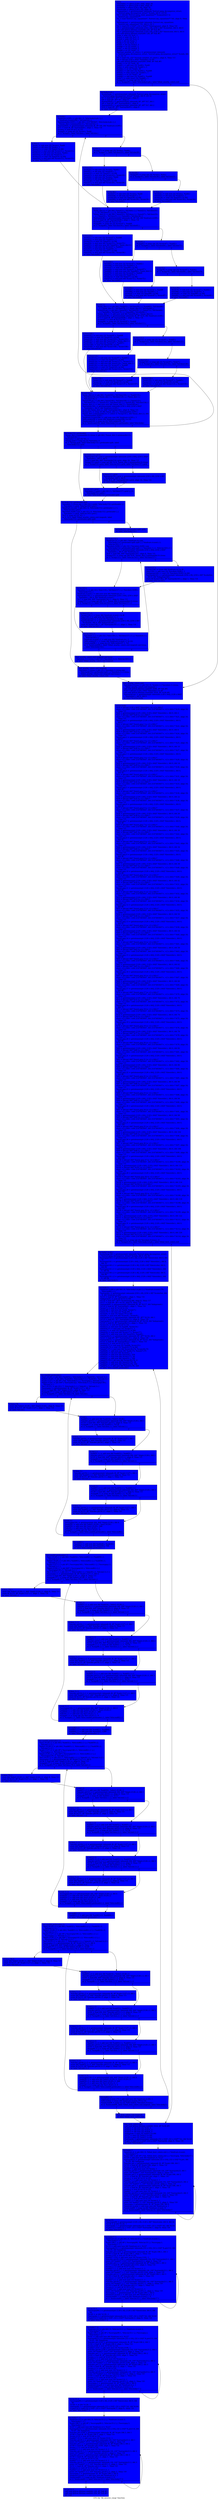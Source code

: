 digraph "CFG for 'fill_inverse_cmap' function" {
	label="CFG for 'fill_inverse_cmap' function";

	Node0x62b81c0 [shape=record, style = filled, fillcolor = blue, label="{entry:\l  %bestdist.i = alloca [128 x i64], align 16\l  %mindist.i = alloca [256 x i64], align 16\l  %colorlist = alloca [256 x i8], align 16\l  %bestcolor = alloca [128 x i8], align 16\l  %cquantize1 = getelementptr inbounds %struct.jpeg_decompress_struct,\l... %struct.jpeg_decompress_struct* %cinfo, i64 0, i32 83\l  %0 = bitcast %struct.jpeg_color_quantizer** %cquantize1 to\l... %struct.my_cquantizer**\l  %1 = load %struct.my_cquantizer*, %struct.my_cquantizer** %0, align 8, !tbaa\l... !2\l  %histogram2 = getelementptr inbounds %struct.my_cquantizer,\l... %struct.my_cquantizer* %1, i64 0, i32 3\l  %2 = load [32 x i16]**, [32 x i16]*** %histogram2, align 8, !tbaa !10\l  %3 = getelementptr inbounds [256 x i8], [256 x i8]* %colorlist, i64 0, i64 0\l  call void @llvm.lifetime.start(i64 256, i8* %3) #5\l  %4 = getelementptr inbounds [128 x i8], [128 x i8]* %bestcolor, i64 0, i64 0\l  call void @llvm.lifetime.start(i64 128, i8* %4) #5\l  %shr = ashr i32 %c0, 2\l  %shr3 = ashr i32 %c1, 3\l  %shr4 = ashr i32 %c2, 2\l  %shl = shl i32 %shr, 5\l  %add = or i32 %shl, 4\l  %shl5 = shl i32 %shr3, 5\l  %add6 = or i32 %shl5, 2\l  %shl7 = shl i32 %shr4, 5\l  %add8 = or i32 %shl7, 4\l  %actual_number_of_colors.i = getelementptr inbounds\l... %struct.jpeg_decompress_struct, %struct.jpeg_decompress_struct* %cinfo, i64\l... 0, i32 31\l  %5 = load i32, i32* %actual_number_of_colors.i, align 4, !tbaa !13\l  %6 = bitcast [256 x i64]* %mindist.i to i8*\l  call void @llvm.lifetime.start(i64 2048, i8* %6) #5\l  %add.i = or i32 %shl, 28\l  %add1.i = add nsw i32 %add.i, %add\l  %shr.i = ashr exact i32 %add1.i, 1\l  %add2.i = or i32 %shl5, 30\l  %add3.i = add nsw i32 %add2.i, %add6\l  %shr4.i = ashr exact i32 %add3.i, 1\l  %add5.i = or i32 %shl7, 28\l  %add6.i = add nsw i32 %add5.i, %add8\l  %shr7.i = ashr exact i32 %add6.i, 1\l  %cmp291.i = icmp sgt i32 %5, 0\l  br i1 %cmp291.i, label %for.body.lr.ph.i, label %find_nearby_colors.exit\l|{<s0>T|<s1>F}}"];
	Node0x62b81c0:s0 -> Node0x62c8150;
	Node0x62b81c0:s1 -> Node0x62c8250;
	Node0x62c8150 [shape=record, style = filled, fillcolor = blue, label="{for.body.lr.ph.i:                                 \l  %colormap.i = getelementptr inbounds %struct.jpeg_decompress_struct,\l... %struct.jpeg_decompress_struct* %cinfo, i64 0, i32 32\l  %7 = load i8**, i8*** %colormap.i, align 8\l  %8 = load i8*, i8** %7, align 8\l  %arrayidx45.i = getelementptr inbounds i8*, i8** %7, i64 1\l  %9 = load i8*, i8** %arrayidx45.i, align 8\l  %arrayidx95.i = getelementptr inbounds i8*, i8** %7, i64 2\l  %10 = load i8*, i8** %arrayidx95.i, align 8\l  br label %for.body.i\l}"];
	Node0x62c8150 -> Node0x62c6ef0;
	Node0x62c6ef0 [shape=record, style = filled, fillcolor = blue, label="{for.body.i:                                       \l  %indvars.iv295.i = phi i64 [ 0, %for.body.lr.ph.i ], [\l... %indvars.iv.next296.i, %if.end142.i ]\l  %minmaxdist.0293.i = phi i64 [ 2147483647, %for.body.lr.ph.i ], [\l... %max_dist.2.minmaxdist.0.i, %if.end142.i ]\l  %arrayidx8.i = getelementptr inbounds i8, i8* %8, i64 %indvars.iv295.i\l  %11 = load i8, i8* %arrayidx8.i, align 1, !tbaa !14\l  %conv.i = zext i8 %11 to i32\l  %cmp9.i = icmp slt i32 %conv.i, %add\l  br i1 %cmp9.i, label %if.then.i, label %if.else.i\l|{<s0>T|<s1>F}}"];
	Node0x62c6ef0:s0 -> Node0x62c8f40;
	Node0x62c6ef0:s1 -> Node0x62c9020;
	Node0x62c8f40 [shape=record, style = filled, fillcolor = blue, label="{if.then.i:                                        \l  %sub.i = sub nsw i32 %conv.i, %add\l  %mul.i = shl nsw i32 %sub.i, 1\l  %conv11.i = sext i32 %mul.i to i64\l  %mul12.i = mul nsw i64 %conv11.i, %conv11.i\l  %sub13.i = sub nsw i32 %conv.i, %add.i\l  %mul14.i = shl nsw i32 %sub13.i, 1\l  %conv15.i = sext i32 %mul14.i to i64\l  %mul16.i = mul nsw i64 %conv15.i, %conv15.i\l  br label %if.end42.i\l}"];
	Node0x62c8f40 -> Node0x62c7e70;
	Node0x62c9020 [shape=record, style = filled, fillcolor = blue, label="{if.else.i:                                        \l  %cmp17.i = icmp sgt i32 %conv.i, %add.i\l  br i1 %cmp17.i, label %if.then19.i, label %if.else28.i\l|{<s0>T|<s1>F}}"];
	Node0x62c9020:s0 -> Node0x62c9ad0;
	Node0x62c9020:s1 -> Node0x62c9b50;
	Node0x62c9ad0 [shape=record, style = filled, fillcolor = blue, label="{if.then19.i:                                      \l  %sub20.i = sub nsw i32 %conv.i, %add.i\l  %mul21.i = shl nsw i32 %sub20.i, 1\l  %conv22.i = sext i32 %mul21.i to i64\l  %mul23.i = mul nsw i64 %conv22.i, %conv22.i\l  %sub24.i = sub nsw i32 %conv.i, %add\l  %mul25.i = shl nsw i32 %sub24.i, 1\l  %conv26.i = sext i32 %mul25.i to i64\l  %mul27.i = mul nsw i64 %conv26.i, %conv26.i\l  br label %if.end42.i\l}"];
	Node0x62c9ad0 -> Node0x62c7e70;
	Node0x62c9b50 [shape=record, style = filled, fillcolor = blue, label="{if.else28.i:                                      \l  %cmp29.i = icmp sgt i32 %conv.i, %shr.i\l  br i1 %cmp29.i, label %if.else36.i, label %if.then31.i\l|{<s0>T|<s1>F}}"];
	Node0x62c9b50:s0 -> Node0x62ca240;
	Node0x62c9b50:s1 -> Node0x62ca2c0;
	Node0x62ca2c0 [shape=record, style = filled, fillcolor = blue,  style = filled, fillcolor = blue, label="{if.then.1.i:                                      \l  %sub32.i = sub nsw i32 %conv.i, %add.i\l  %mul33.i = shl nsw i32 %sub32.i, 1\l  %conv34.i = sext i32 %mul33.i to i64\l  %mul35.i = mul nsw i64 %conv34.i, %conv34.i\l  br label %if.end42.i\l}"];
	Node0x62ca2c0 -> Node0x62c7e70;
	Node0x62ca240 [shape=record, style = filled, fillcolor = blue, label="{if.else36.i:                                      \l  %sub37.i = sub nsw i32 %conv.i, %add\l  %mul38.i = shl nsw i32 %sub37.i, 1\l  %conv39.i = sext i32 %mul38.i to i64\l  %mul40.i = mul nsw i64 %conv39.i, %conv39.i\l  br label %if.end42.i\l}"];
	Node0x62ca240 -> Node0x62c7e70;
	Node0x62c7e70 [shape=record, style = filled, fillcolor = blue,  style = filled, fillcolor = blue, label="{if.end.2.i:                                       \l  %min_dist.0.i = phi i64 [ %mul12.i, %if.then.i ], [ %mul23.i, %if.then19.i\l... ], [ 0, %if.then31.i ], [ 0, %if.else36.i ]\l  %max_dist.0.i = phi i64 [ %mul16.i, %if.then.i ], [ %mul27.i, %if.then19.i\l... ], [ %mul35.i, %if.then31.i ], [ %mul40.i, %if.else36.i ]\l  %arrayidx46.i = getelementptr inbounds i8, i8* %9, i64 %indvars.iv295.i\l  %12 = load i8, i8* %arrayidx46.i, align 1, !tbaa !14\l  %conv47.i = zext i8 %12 to i32\l  %cmp48.i = icmp slt i32 %conv47.i, %add6\l  br i1 %cmp48.i, label %if.then50.i, label %if.else61.i\l|{<s0>T|<s1>F}}"];
	Node0x62c7e70:s0 -> Node0x62cad40;
	Node0x62c7e70:s1 -> Node0x62cae20;
	Node0x62cad40 [shape=record, style = filled, fillcolor = blue, label="{if.then50.i:                                      \l  %sub51.i = sub nsw i32 %conv47.i, %add6\l  %mul52.i = mul nsw i32 %sub51.i, 3\l  %conv53.i = sext i32 %mul52.i to i64\l  %mul54.i = mul nsw i64 %conv53.i, %conv53.i\l  %add55.i = add nuw nsw i64 %mul54.i, %min_dist.0.i\l  %sub56.i = sub nsw i32 %conv47.i, %add2.i\l  %mul57.i = mul nsw i32 %sub56.i, 3\l  %conv58.i = sext i32 %mul57.i to i64\l  %mul59.i = mul nsw i64 %conv58.i, %conv58.i\l  br label %if.end92.i\l}"];
	Node0x62cad40 -> Node0x62cb4b0;
	Node0x62cae20 [shape=record, style = filled, fillcolor = blue, label="{if.else61.i:                                      \l  %cmp62.i = icmp sgt i32 %conv47.i, %add2.i\l  br i1 %cmp62.i, label %if.then64.i, label %if.else75.i\l|{<s0>T|<s1>F}}"];
	Node0x62cae20:s0 -> Node0x62cb690;
	Node0x62cae20:s1 -> Node0x62cb710;
	Node0x62cb690 [shape=record, style = filled, fillcolor = blue, label="{if.then64.i:                                      \l  %sub65.i = sub nsw i32 %conv47.i, %add2.i\l  %mul66.i = mul nsw i32 %sub65.i, 3\l  %conv67.i = sext i32 %mul66.i to i64\l  %mul68.i = mul nsw i64 %conv67.i, %conv67.i\l  %add69.i = add nuw nsw i64 %mul68.i, %min_dist.0.i\l  %sub70.i = sub nsw i32 %conv47.i, %add6\l  %mul71.i = mul nsw i32 %sub70.i, 3\l  %conv72.i = sext i32 %mul71.i to i64\l  %mul73.i = mul nsw i64 %conv72.i, %conv72.i\l  br label %if.end92.i\l}"];
	Node0x62cb690 -> Node0x62cb4b0;
	Node0x62cb710 [shape=record, style = filled, fillcolor = blue, label="{if.else75.i:                                      \l  %cmp76.i = icmp sgt i32 %conv47.i, %shr4.i\l  br i1 %cmp76.i, label %if.else84.i, label %if.then78.i\l|{<s0>T|<s1>F}}"];
	Node0x62cb710:s0 -> Node0x62c98f0;
	Node0x62cb710:s1 -> Node0x62cc540;
	Node0x62cc540 [shape=record, style = filled, fillcolor = blue, label="{if.then78.i:                                      \l  %sub79.i = sub nsw i32 %conv47.i, %add2.i\l  %mul80.i = mul nsw i32 %sub79.i, 3\l  %conv81.i = sext i32 %mul80.i to i64\l  %mul82.i = mul nsw i64 %conv81.i, %conv81.i\l  br label %if.end92.i\l}"];
	Node0x62cc540 -> Node0x62cb4b0;
	Node0x62c98f0 [shape=record, style = filled, fillcolor = blue, label="{if.else84.i:                                      \l  %sub85.i = sub nsw i32 %conv47.i, %add6\l  %mul86.i = mul nsw i32 %sub85.i, 3\l  %conv87.i = sext i32 %mul86.i to i64\l  %mul88.i = mul nsw i64 %conv87.i, %conv87.i\l  br label %if.end92.i\l}"];
	Node0x62c98f0 -> Node0x62cb4b0;
	Node0x62cb4b0 [shape=record, style = filled, fillcolor = blue,  style = filled, fillcolor = blue, label="{if.end.2.i:                                       \l  %min_dist.1.i = phi i64 [ %add55.i, %if.then50.i ], [ %add69.i, %if.then64.i\l... ], [ %min_dist.0.i, %if.then78.i ], [ %min_dist.0.i, %if.else84.i ]\l  %mul59.pn.i = phi i64 [ %mul59.i, %if.then50.i ], [ %mul73.i, %if.then64.i\l... ], [ %mul82.i, %if.then78.i ], [ %mul88.i, %if.else84.i ]\l  %max_dist.1.i = add nuw nsw i64 %mul59.pn.i, %max_dist.0.i\l  %arrayidx96.i = getelementptr inbounds i8, i8* %10, i64 %indvars.iv295.i\l  %13 = load i8, i8* %arrayidx96.i, align 1, !tbaa !14\l  %conv97.i = zext i8 %13 to i32\l  %cmp98.i = icmp slt i32 %conv97.i, %add8\l  br i1 %cmp98.i, label %if.then100.i, label %if.else111.i\l|{<s0>T|<s1>F}}"];
	Node0x62cb4b0:s0 -> Node0x62cd050;
	Node0x62cb4b0:s1 -> Node0x62cd130;
	Node0x62cd050 [shape=record, style = filled, fillcolor = blue, label="{if.then100.i:                                     \l  %sub101.i = sub nsw i32 %conv97.i, %add8\l  %conv103.i = sext i32 %sub101.i to i64\l  %mul104.i = mul nsw i64 %conv103.i, %conv103.i\l  %add105.i = add nsw i64 %mul104.i, %min_dist.1.i\l  %sub106.i = sub nsw i32 %conv97.i, %add5.i\l  %conv108.i = sext i32 %sub106.i to i64\l  %mul109.i = mul nsw i64 %conv108.i, %conv108.i\l  br label %if.end142.i\l}"];
	Node0x62cd050 -> Node0x62c8910;
	Node0x62cd130 [shape=record, style = filled, fillcolor = blue, label="{if.else111.i:                                     \l  %cmp112.i = icmp sgt i32 %conv97.i, %add5.i\l  br i1 %cmp112.i, label %if.then114.i, label %if.else125.i\l|{<s0>T|<s1>F}}"];
	Node0x62cd130:s0 -> Node0x62cd7e0;
	Node0x62cd130:s1 -> Node0x62cd860;
	Node0x62cd7e0 [shape=record, style = filled, fillcolor = blue, label="{if.then114.i:                                     \l  %sub115.i = sub nsw i32 %conv97.i, %add5.i\l  %conv117.i = sext i32 %sub115.i to i64\l  %mul118.i = mul nsw i64 %conv117.i, %conv117.i\l  %add119.i = add nsw i64 %mul118.i, %min_dist.1.i\l  %sub120.i = sub nsw i32 %conv97.i, %add8\l  %conv122.i = sext i32 %sub120.i to i64\l  %mul123.i = mul nsw i64 %conv122.i, %conv122.i\l  br label %if.end142.i\l}"];
	Node0x62cd7e0 -> Node0x62c8910;
	Node0x62cd860 [shape=record, style = filled, fillcolor = blue, label="{if.else125.i:                                     \l  %cmp126.i = icmp sgt i32 %conv97.i, %shr7.i\l  br i1 %cmp126.i, label %if.else134.i, label %if.then128.i\l|{<s0>T|<s1>F}}"];
	Node0x62cd860:s0 -> Node0x62cdf10;
	Node0x62cd860:s1 -> Node0x62cdf90;
	Node0x62cdf90 [shape=record, style = filled, fillcolor = blue, label="{if.then128.i:                                     \l  %sub129.i = sub nsw i32 %conv97.i, %add5.i\l  %conv131.i = sext i32 %sub129.i to i64\l  %mul132.i = mul nsw i64 %conv131.i, %conv131.i\l  br label %if.end142.i\l}"];
	Node0x62cdf90 -> Node0x62c8910;
	Node0x62cdf10 [shape=record, style = filled, fillcolor = blue, label="{if.else134.i:                                     \l  %sub135.i = sub nsw i32 %conv97.i, %add8\l  %conv137.i = sext i32 %sub135.i to i64\l  %mul138.i = mul nsw i64 %conv137.i, %conv137.i\l  br label %if.end142.i\l}"];
	Node0x62cdf10 -> Node0x62c8910;
	Node0x62c8910 [shape=record, style = filled, fillcolor = blue, label="{if.end142.i:                                      \l  %min_dist.2.i = phi i64 [ %add105.i, %if.then100.i ], [ %add119.i,\l... %if.then114.i ], [ %min_dist.1.i, %if.then128.i ], [ %min_dist.1.i,\l... %if.else134.i ]\l  %mul109.pn.i = phi i64 [ %mul109.i, %if.then100.i ], [ %mul123.i,\l... %if.then114.i ], [ %mul132.i, %if.then128.i ], [ %mul138.i, %if.else134.i ]\l  %max_dist.2.i = add nuw nsw i64 %max_dist.1.i, %mul109.pn.i\l  %arrayidx144.i = getelementptr inbounds [256 x i64], [256 x i64]*\l... %mindist.i, i64 0, i64 %indvars.iv295.i\l  store i64 %min_dist.2.i, i64* %arrayidx144.i, align 8, !tbaa !15\l  %cmp145.i = icmp slt i64 %max_dist.2.i, %minmaxdist.0293.i\l  %max_dist.2.minmaxdist.0.i = select i1 %cmp145.i, i64 %max_dist.2.i, i64\l... %minmaxdist.0293.i\l  %indvars.iv.next296.i = add nuw nsw i64 %indvars.iv295.i, 1\l  %lftr.wideiv99 = trunc i64 %indvars.iv.next296.i to i32\l  %exitcond100 = icmp eq i32 %lftr.wideiv99, %5\l  br i1 %exitcond100, label %for.body152.i.preheader, label %for.body.i\l|{<s0>T|<s1>F}}"];
	Node0x62c8910:s0 -> Node0x62cecc0;
	Node0x62c8910:s1 -> Node0x62c6ef0;
	Node0x62cecc0 [shape=record, style = filled, fillcolor = blue, label="{for.body152.i.preheader:                          \l  %max_dist.2.minmaxdist.0.i.lcssa = phi i64 [ %max_dist.2.minmaxdist.0.i,\l... %if.end142.i ]\l  %xtraiter = and i32 %5, 1\l  %lcmp.mod = icmp eq i32 %xtraiter, 0\l  br i1 %lcmp.mod, label %for.body152.i.preheader.split, label\l... %for.body152.i.prol\l|{<s0>T|<s1>F}}"];
	Node0x62cecc0:s0 -> Node0x62cef90;
	Node0x62cecc0:s1 -> Node0x62cf070;
	Node0x62cf070 [shape=record, style = filled, fillcolor = blue, label="{for.body152.i.prol:                               \l  %arrayidx154.i.prol = getelementptr inbounds [256 x i64], [256 x i64]*\l... %mindist.i, i64 0, i64 0\l  %14 = load i64, i64* %arrayidx154.i.prol, align 16, !tbaa !15\l  %cmp155.i.prol = icmp sgt i64 %14, %max_dist.2.minmaxdist.0.i.lcssa\l  br i1 %cmp155.i.prol, label %for.inc163.i.prol, label %if.then157.i.prol\l|{<s0>T|<s1>F}}"];
	Node0x62cf070:s0 -> Node0x62cf970;
	Node0x62cf070:s1 -> Node0x62cfa50;
	Node0x62cfa50 [shape=record, style = filled, fillcolor = blue, label="{if.then157.i.prol:                                \l  %arrayidx161.i.prol = getelementptr inbounds [256 x i8], [256 x i8]*\l... %colorlist, i64 0, i64 0\l  store i8 0, i8* %arrayidx161.i.prol, align 16, !tbaa !14\l  br label %for.inc163.i.prol\l}"];
	Node0x62cfa50 -> Node0x62cf970;
	Node0x62cf970 [shape=record, style = filled, fillcolor = blue, label="{for.inc163.i.prol:                                \l  %ncolors.1.i.prol = phi i32 [ 1, %if.then157.i.prol ], [ 0,\l... %for.body152.i.prol ]\l  br label %for.body152.i.preheader.split\l}"];
	Node0x62cf970 -> Node0x62cef90;
	Node0x62cef90 [shape=record, style = filled, fillcolor = blue, label="{for.body152.i.preheader.split:                    \l  %ncolors.1.i.lcssa.unr = phi i32 [ undef, %for.body152.i.preheader ], [\l... %ncolors.1.i.prol, %for.inc163.i.prol ]\l  %indvars.iv.i.unr = phi i64 [ 0, %for.body152.i.preheader ], [ 1,\l... %for.inc163.i.prol ]\l  %ncolors.0290.i.unr = phi i32 [ 0, %for.body152.i.preheader ], [\l... %ncolors.1.i.prol, %for.inc163.i.prol ]\l  %15 = icmp eq i32 %5, 1\l  br i1 %15, label %find_nearby_colors.exit.loopexit, label\l... %for.body152.i.preheader.split.split\l|{<s0>T|<s1>F}}"];
	Node0x62cef90:s0 -> Node0x62d00e0;
	Node0x62cef90:s1 -> Node0x62d0200;
	Node0x62d0200 [shape=record, style = filled, fillcolor = blue, label="{for.body152.i.preheader.split.split:              \l  br label %for.body152.i\l}"];
	Node0x62d0200 -> Node0x62d03b0;
	Node0x62d03b0 [shape=record, style = filled, fillcolor = blue, label="{for.body152.i:                                    \l  %indvars.iv.i = phi i64 [ %indvars.iv.i.unr,\l... %for.body152.i.preheader.split.split ], [ %indvars.iv.next.i.1,\l... %for.inc163.i.1 ]\l  %ncolors.0290.i = phi i32 [ %ncolors.0290.i.unr,\l... %for.body152.i.preheader.split.split ], [ %ncolors.1.i.1, %for.inc163.i.1 ]\l  %arrayidx154.i = getelementptr inbounds [256 x i64], [256 x i64]*\l... %mindist.i, i64 0, i64 %indvars.iv.i\l  %16 = load i64, i64* %arrayidx154.i, align 8, !tbaa !15\l  %cmp155.i = icmp sgt i64 %16, %max_dist.2.minmaxdist.0.i.lcssa\l  br i1 %cmp155.i, label %for.inc163.i, label %if.then157.i\l|{<s0>T|<s1>F}}"];
	Node0x62d03b0:s0 -> Node0x62c8510;
	Node0x62d03b0:s1 -> Node0x62d0b00;
	Node0x62d0b00 [shape=record, style = filled, fillcolor = blue, label="{if.then157.i:                                     \l  %conv158.i = trunc i64 %indvars.iv.i to i8\l  %inc159.i = add nsw i32 %ncolors.0290.i, 1\l  %idxprom160.i = sext i32 %ncolors.0290.i to i64\l  %arrayidx161.i = getelementptr inbounds [256 x i8], [256 x i8]* %colorlist,\l... i64 0, i64 %idxprom160.i\l  store i8 %conv158.i, i8* %arrayidx161.i, align 1, !tbaa !14\l  br label %for.inc163.i\l}"];
	Node0x62d0b00 -> Node0x62c8510;
	Node0x62c8510 [shape=record, style = filled, fillcolor = blue, label="{for.inc163.i:                                     \l  %ncolors.1.i = phi i32 [ %inc159.i, %if.then157.i ], [ %ncolors.0290.i,\l... %for.body152.i ]\l  %indvars.iv.next.i = add nuw nsw i64 %indvars.iv.i, 1\l  %arrayidx154.i.1 = getelementptr inbounds [256 x i64], [256 x i64]*\l... %mindist.i, i64 0, i64 %indvars.iv.next.i\l  %17 = load i64, i64* %arrayidx154.i.1, align 8, !tbaa !15\l  %cmp155.i.1 = icmp sgt i64 %17, %max_dist.2.minmaxdist.0.i.lcssa\l  br i1 %cmp155.i.1, label %for.inc163.i.1, label %if.then157.i.1\l|{<s0>T|<s1>F}}"];
	Node0x62c8510:s0 -> Node0x62d04a0;
	Node0x62c8510:s1 -> Node0x62d12d0;
	Node0x62cba50 [shape=record, style = filled, fillcolor = blue, label="{find_nearby_colors.exit.loopexit.unr-lcssa:       \l  %ncolors.1.i.1.lcssa = phi i32 [ %ncolors.1.i.1, %for.inc163.i.1 ]\l  br label %find_nearby_colors.exit.loopexit\l}"];
	Node0x62cba50 -> Node0x62d00e0;
	Node0x62d00e0 [shape=record, style = filled, fillcolor = blue, label="{find_nearby_colors.exit.loopexit:                 \l  %ncolors.1.i.lcssa = phi i32 [ %ncolors.1.i.lcssa.unr,\l... %for.body152.i.preheader.split ], [ %ncolors.1.i.1.lcssa,\l... %find_nearby_colors.exit.loopexit.unr-lcssa ]\l  br label %find_nearby_colors.exit\l}"];
	Node0x62d00e0 -> Node0x62c8250;
	Node0x62c8250 [shape=record, style = filled, fillcolor = blue, label="{find_nearby_colors.exit:                          \l  %ncolors.0.lcssa.i = phi i32 [ 0, %entry ], [ %ncolors.1.i.lcssa,\l... %find_nearby_colors.exit.loopexit ]\l  call void @llvm.lifetime.end(i64 2048, i8* %6) #5\l  %18 = bitcast [128 x i64]* %bestdist.i to i8*\l  call void @llvm.lifetime.start(i64 1024, i8* %18) #5\l  %arraydecay.i = getelementptr inbounds [128 x i64], [128 x i64]*\l... %bestdist.i, i64 0, i64 0\l  br label %vector.body\l}"];
	Node0x62c8250 -> Node0x62cc100;
	Node0x62cc100 [shape=record, style = filled, fillcolor = blue, label="{vector.body:                                      \l  %19 = bitcast [128 x i64]* %bestdist.i to \<2 x i64\>*\l  store \<2 x i64\> \<i64 2147483647, i64 2147483647\>, \<2 x i64\>* %19, align 16,\l... !tbaa !15\l  %20 = getelementptr [128 x i64], [128 x i64]* %bestdist.i, i64 0, i64 2\l  %21 = bitcast i64* %20 to \<2 x i64\>*\l  store \<2 x i64\> \<i64 2147483647, i64 2147483647\>, \<2 x i64\>* %21, align 16,\l... !tbaa !15\l  %next.gep.1 = getelementptr [128 x i64], [128 x i64]* %bestdist.i, i64 0,\l... i64 4\l  %22 = bitcast i64* %next.gep.1 to \<2 x i64\>*\l  store \<2 x i64\> \<i64 2147483647, i64 2147483647\>, \<2 x i64\>* %22, align 16,\l... !tbaa !15\l  %23 = getelementptr [128 x i64], [128 x i64]* %bestdist.i, i64 0, i64 6\l  %24 = bitcast i64* %23 to \<2 x i64\>*\l  store \<2 x i64\> \<i64 2147483647, i64 2147483647\>, \<2 x i64\>* %24, align 16,\l... !tbaa !15\l  %next.gep.2 = getelementptr [128 x i64], [128 x i64]* %bestdist.i, i64 0,\l... i64 8\l  %25 = bitcast i64* %next.gep.2 to \<2 x i64\>*\l  store \<2 x i64\> \<i64 2147483647, i64 2147483647\>, \<2 x i64\>* %25, align 16,\l... !tbaa !15\l  %26 = getelementptr [128 x i64], [128 x i64]* %bestdist.i, i64 0, i64 10\l  %27 = bitcast i64* %26 to \<2 x i64\>*\l  store \<2 x i64\> \<i64 2147483647, i64 2147483647\>, \<2 x i64\>* %27, align 16,\l... !tbaa !15\l  %next.gep.3 = getelementptr [128 x i64], [128 x i64]* %bestdist.i, i64 0,\l... i64 12\l  %28 = bitcast i64* %next.gep.3 to \<2 x i64\>*\l  store \<2 x i64\> \<i64 2147483647, i64 2147483647\>, \<2 x i64\>* %28, align 16,\l... !tbaa !15\l  %29 = getelementptr [128 x i64], [128 x i64]* %bestdist.i, i64 0, i64 14\l  %30 = bitcast i64* %29 to \<2 x i64\>*\l  store \<2 x i64\> \<i64 2147483647, i64 2147483647\>, \<2 x i64\>* %30, align 16,\l... !tbaa !15\l  %next.gep.4 = getelementptr [128 x i64], [128 x i64]* %bestdist.i, i64 0,\l... i64 16\l  %31 = bitcast i64* %next.gep.4 to \<2 x i64\>*\l  store \<2 x i64\> \<i64 2147483647, i64 2147483647\>, \<2 x i64\>* %31, align 16,\l... !tbaa !15\l  %32 = getelementptr [128 x i64], [128 x i64]* %bestdist.i, i64 0, i64 18\l  %33 = bitcast i64* %32 to \<2 x i64\>*\l  store \<2 x i64\> \<i64 2147483647, i64 2147483647\>, \<2 x i64\>* %33, align 16,\l... !tbaa !15\l  %next.gep.5 = getelementptr [128 x i64], [128 x i64]* %bestdist.i, i64 0,\l... i64 20\l  %34 = bitcast i64* %next.gep.5 to \<2 x i64\>*\l  store \<2 x i64\> \<i64 2147483647, i64 2147483647\>, \<2 x i64\>* %34, align 16,\l... !tbaa !15\l  %35 = getelementptr [128 x i64], [128 x i64]* %bestdist.i, i64 0, i64 22\l  %36 = bitcast i64* %35 to \<2 x i64\>*\l  store \<2 x i64\> \<i64 2147483647, i64 2147483647\>, \<2 x i64\>* %36, align 16,\l... !tbaa !15\l  %next.gep.6 = getelementptr [128 x i64], [128 x i64]* %bestdist.i, i64 0,\l... i64 24\l  %37 = bitcast i64* %next.gep.6 to \<2 x i64\>*\l  store \<2 x i64\> \<i64 2147483647, i64 2147483647\>, \<2 x i64\>* %37, align 16,\l... !tbaa !15\l  %38 = getelementptr [128 x i64], [128 x i64]* %bestdist.i, i64 0, i64 26\l  %39 = bitcast i64* %38 to \<2 x i64\>*\l  store \<2 x i64\> \<i64 2147483647, i64 2147483647\>, \<2 x i64\>* %39, align 16,\l... !tbaa !15\l  %next.gep.7 = getelementptr [128 x i64], [128 x i64]* %bestdist.i, i64 0,\l... i64 28\l  %40 = bitcast i64* %next.gep.7 to \<2 x i64\>*\l  store \<2 x i64\> \<i64 2147483647, i64 2147483647\>, \<2 x i64\>* %40, align 16,\l... !tbaa !15\l  %41 = getelementptr [128 x i64], [128 x i64]* %bestdist.i, i64 0, i64 30\l  %42 = bitcast i64* %41 to \<2 x i64\>*\l  store \<2 x i64\> \<i64 2147483647, i64 2147483647\>, \<2 x i64\>* %42, align 16,\l... !tbaa !15\l  %next.gep.8 = getelementptr [128 x i64], [128 x i64]* %bestdist.i, i64 0,\l... i64 32\l  %43 = bitcast i64* %next.gep.8 to \<2 x i64\>*\l  store \<2 x i64\> \<i64 2147483647, i64 2147483647\>, \<2 x i64\>* %43, align 16,\l... !tbaa !15\l  %44 = getelementptr [128 x i64], [128 x i64]* %bestdist.i, i64 0, i64 34\l  %45 = bitcast i64* %44 to \<2 x i64\>*\l  store \<2 x i64\> \<i64 2147483647, i64 2147483647\>, \<2 x i64\>* %45, align 16,\l... !tbaa !15\l  %next.gep.9 = getelementptr [128 x i64], [128 x i64]* %bestdist.i, i64 0,\l... i64 36\l  %46 = bitcast i64* %next.gep.9 to \<2 x i64\>*\l  store \<2 x i64\> \<i64 2147483647, i64 2147483647\>, \<2 x i64\>* %46, align 16,\l... !tbaa !15\l  %47 = getelementptr [128 x i64], [128 x i64]* %bestdist.i, i64 0, i64 38\l  %48 = bitcast i64* %47 to \<2 x i64\>*\l  store \<2 x i64\> \<i64 2147483647, i64 2147483647\>, \<2 x i64\>* %48, align 16,\l... !tbaa !15\l  %next.gep.10 = getelementptr [128 x i64], [128 x i64]* %bestdist.i, i64 0,\l... i64 40\l  %49 = bitcast i64* %next.gep.10 to \<2 x i64\>*\l  store \<2 x i64\> \<i64 2147483647, i64 2147483647\>, \<2 x i64\>* %49, align 16,\l... !tbaa !15\l  %50 = getelementptr [128 x i64], [128 x i64]* %bestdist.i, i64 0, i64 42\l  %51 = bitcast i64* %50 to \<2 x i64\>*\l  store \<2 x i64\> \<i64 2147483647, i64 2147483647\>, \<2 x i64\>* %51, align 16,\l... !tbaa !15\l  %next.gep.11 = getelementptr [128 x i64], [128 x i64]* %bestdist.i, i64 0,\l... i64 44\l  %52 = bitcast i64* %next.gep.11 to \<2 x i64\>*\l  store \<2 x i64\> \<i64 2147483647, i64 2147483647\>, \<2 x i64\>* %52, align 16,\l... !tbaa !15\l  %53 = getelementptr [128 x i64], [128 x i64]* %bestdist.i, i64 0, i64 46\l  %54 = bitcast i64* %53 to \<2 x i64\>*\l  store \<2 x i64\> \<i64 2147483647, i64 2147483647\>, \<2 x i64\>* %54, align 16,\l... !tbaa !15\l  %next.gep.12 = getelementptr [128 x i64], [128 x i64]* %bestdist.i, i64 0,\l... i64 48\l  %55 = bitcast i64* %next.gep.12 to \<2 x i64\>*\l  store \<2 x i64\> \<i64 2147483647, i64 2147483647\>, \<2 x i64\>* %55, align 16,\l... !tbaa !15\l  %56 = getelementptr [128 x i64], [128 x i64]* %bestdist.i, i64 0, i64 50\l  %57 = bitcast i64* %56 to \<2 x i64\>*\l  store \<2 x i64\> \<i64 2147483647, i64 2147483647\>, \<2 x i64\>* %57, align 16,\l... !tbaa !15\l  %next.gep.13 = getelementptr [128 x i64], [128 x i64]* %bestdist.i, i64 0,\l... i64 52\l  %58 = bitcast i64* %next.gep.13 to \<2 x i64\>*\l  store \<2 x i64\> \<i64 2147483647, i64 2147483647\>, \<2 x i64\>* %58, align 16,\l... !tbaa !15\l  %59 = getelementptr [128 x i64], [128 x i64]* %bestdist.i, i64 0, i64 54\l  %60 = bitcast i64* %59 to \<2 x i64\>*\l  store \<2 x i64\> \<i64 2147483647, i64 2147483647\>, \<2 x i64\>* %60, align 16,\l... !tbaa !15\l  %next.gep.14 = getelementptr [128 x i64], [128 x i64]* %bestdist.i, i64 0,\l... i64 56\l  %61 = bitcast i64* %next.gep.14 to \<2 x i64\>*\l  store \<2 x i64\> \<i64 2147483647, i64 2147483647\>, \<2 x i64\>* %61, align 16,\l... !tbaa !15\l  %62 = getelementptr [128 x i64], [128 x i64]* %bestdist.i, i64 0, i64 58\l  %63 = bitcast i64* %62 to \<2 x i64\>*\l  store \<2 x i64\> \<i64 2147483647, i64 2147483647\>, \<2 x i64\>* %63, align 16,\l... !tbaa !15\l  %next.gep.15 = getelementptr [128 x i64], [128 x i64]* %bestdist.i, i64 0,\l... i64 60\l  %64 = bitcast i64* %next.gep.15 to \<2 x i64\>*\l  store \<2 x i64\> \<i64 2147483647, i64 2147483647\>, \<2 x i64\>* %64, align 16,\l... !tbaa !15\l  %65 = getelementptr [128 x i64], [128 x i64]* %bestdist.i, i64 0, i64 62\l  %66 = bitcast i64* %65 to \<2 x i64\>*\l  store \<2 x i64\> \<i64 2147483647, i64 2147483647\>, \<2 x i64\>* %66, align 16,\l... !tbaa !15\l  %next.gep.16 = getelementptr [128 x i64], [128 x i64]* %bestdist.i, i64 0,\l... i64 64\l  %67 = bitcast i64* %next.gep.16 to \<2 x i64\>*\l  store \<2 x i64\> \<i64 2147483647, i64 2147483647\>, \<2 x i64\>* %67, align 16,\l... !tbaa !15\l  %68 = getelementptr [128 x i64], [128 x i64]* %bestdist.i, i64 0, i64 66\l  %69 = bitcast i64* %68 to \<2 x i64\>*\l  store \<2 x i64\> \<i64 2147483647, i64 2147483647\>, \<2 x i64\>* %69, align 16,\l... !tbaa !15\l  %next.gep.17 = getelementptr [128 x i64], [128 x i64]* %bestdist.i, i64 0,\l... i64 68\l  %70 = bitcast i64* %next.gep.17 to \<2 x i64\>*\l  store \<2 x i64\> \<i64 2147483647, i64 2147483647\>, \<2 x i64\>* %70, align 16,\l... !tbaa !15\l  %71 = getelementptr [128 x i64], [128 x i64]* %bestdist.i, i64 0, i64 70\l  %72 = bitcast i64* %71 to \<2 x i64\>*\l  store \<2 x i64\> \<i64 2147483647, i64 2147483647\>, \<2 x i64\>* %72, align 16,\l... !tbaa !15\l  %next.gep.18 = getelementptr [128 x i64], [128 x i64]* %bestdist.i, i64 0,\l... i64 72\l  %73 = bitcast i64* %next.gep.18 to \<2 x i64\>*\l  store \<2 x i64\> \<i64 2147483647, i64 2147483647\>, \<2 x i64\>* %73, align 16,\l... !tbaa !15\l  %74 = getelementptr [128 x i64], [128 x i64]* %bestdist.i, i64 0, i64 74\l  %75 = bitcast i64* %74 to \<2 x i64\>*\l  store \<2 x i64\> \<i64 2147483647, i64 2147483647\>, \<2 x i64\>* %75, align 16,\l... !tbaa !15\l  %next.gep.19 = getelementptr [128 x i64], [128 x i64]* %bestdist.i, i64 0,\l... i64 76\l  %76 = bitcast i64* %next.gep.19 to \<2 x i64\>*\l  store \<2 x i64\> \<i64 2147483647, i64 2147483647\>, \<2 x i64\>* %76, align 16,\l... !tbaa !15\l  %77 = getelementptr [128 x i64], [128 x i64]* %bestdist.i, i64 0, i64 78\l  %78 = bitcast i64* %77 to \<2 x i64\>*\l  store \<2 x i64\> \<i64 2147483647, i64 2147483647\>, \<2 x i64\>* %78, align 16,\l... !tbaa !15\l  %next.gep.20 = getelementptr [128 x i64], [128 x i64]* %bestdist.i, i64 0,\l... i64 80\l  %79 = bitcast i64* %next.gep.20 to \<2 x i64\>*\l  store \<2 x i64\> \<i64 2147483647, i64 2147483647\>, \<2 x i64\>* %79, align 16,\l... !tbaa !15\l  %80 = getelementptr [128 x i64], [128 x i64]* %bestdist.i, i64 0, i64 82\l  %81 = bitcast i64* %80 to \<2 x i64\>*\l  store \<2 x i64\> \<i64 2147483647, i64 2147483647\>, \<2 x i64\>* %81, align 16,\l... !tbaa !15\l  %next.gep.21 = getelementptr [128 x i64], [128 x i64]* %bestdist.i, i64 0,\l... i64 84\l  %82 = bitcast i64* %next.gep.21 to \<2 x i64\>*\l  store \<2 x i64\> \<i64 2147483647, i64 2147483647\>, \<2 x i64\>* %82, align 16,\l... !tbaa !15\l  %83 = getelementptr [128 x i64], [128 x i64]* %bestdist.i, i64 0, i64 86\l  %84 = bitcast i64* %83 to \<2 x i64\>*\l  store \<2 x i64\> \<i64 2147483647, i64 2147483647\>, \<2 x i64\>* %84, align 16,\l... !tbaa !15\l  %next.gep.22 = getelementptr [128 x i64], [128 x i64]* %bestdist.i, i64 0,\l... i64 88\l  %85 = bitcast i64* %next.gep.22 to \<2 x i64\>*\l  store \<2 x i64\> \<i64 2147483647, i64 2147483647\>, \<2 x i64\>* %85, align 16,\l... !tbaa !15\l  %86 = getelementptr [128 x i64], [128 x i64]* %bestdist.i, i64 0, i64 90\l  %87 = bitcast i64* %86 to \<2 x i64\>*\l  store \<2 x i64\> \<i64 2147483647, i64 2147483647\>, \<2 x i64\>* %87, align 16,\l... !tbaa !15\l  %next.gep.23 = getelementptr [128 x i64], [128 x i64]* %bestdist.i, i64 0,\l... i64 92\l  %88 = bitcast i64* %next.gep.23 to \<2 x i64\>*\l  store \<2 x i64\> \<i64 2147483647, i64 2147483647\>, \<2 x i64\>* %88, align 16,\l... !tbaa !15\l  %89 = getelementptr [128 x i64], [128 x i64]* %bestdist.i, i64 0, i64 94\l  %90 = bitcast i64* %89 to \<2 x i64\>*\l  store \<2 x i64\> \<i64 2147483647, i64 2147483647\>, \<2 x i64\>* %90, align 16,\l... !tbaa !15\l  %next.gep.24 = getelementptr [128 x i64], [128 x i64]* %bestdist.i, i64 0,\l... i64 96\l  %91 = bitcast i64* %next.gep.24 to \<2 x i64\>*\l  store \<2 x i64\> \<i64 2147483647, i64 2147483647\>, \<2 x i64\>* %91, align 16,\l... !tbaa !15\l  %92 = getelementptr [128 x i64], [128 x i64]* %bestdist.i, i64 0, i64 98\l  %93 = bitcast i64* %92 to \<2 x i64\>*\l  store \<2 x i64\> \<i64 2147483647, i64 2147483647\>, \<2 x i64\>* %93, align 16,\l... !tbaa !15\l  %next.gep.25 = getelementptr [128 x i64], [128 x i64]* %bestdist.i, i64 0,\l... i64 100\l  %94 = bitcast i64* %next.gep.25 to \<2 x i64\>*\l  store \<2 x i64\> \<i64 2147483647, i64 2147483647\>, \<2 x i64\>* %94, align 16,\l... !tbaa !15\l  %95 = getelementptr [128 x i64], [128 x i64]* %bestdist.i, i64 0, i64 102\l  %96 = bitcast i64* %95 to \<2 x i64\>*\l  store \<2 x i64\> \<i64 2147483647, i64 2147483647\>, \<2 x i64\>* %96, align 16,\l... !tbaa !15\l  %next.gep.26 = getelementptr [128 x i64], [128 x i64]* %bestdist.i, i64 0,\l... i64 104\l  %97 = bitcast i64* %next.gep.26 to \<2 x i64\>*\l  store \<2 x i64\> \<i64 2147483647, i64 2147483647\>, \<2 x i64\>* %97, align 16,\l... !tbaa !15\l  %98 = getelementptr [128 x i64], [128 x i64]* %bestdist.i, i64 0, i64 106\l  %99 = bitcast i64* %98 to \<2 x i64\>*\l  store \<2 x i64\> \<i64 2147483647, i64 2147483647\>, \<2 x i64\>* %99, align 16,\l... !tbaa !15\l  %next.gep.27 = getelementptr [128 x i64], [128 x i64]* %bestdist.i, i64 0,\l... i64 108\l  %100 = bitcast i64* %next.gep.27 to \<2 x i64\>*\l  store \<2 x i64\> \<i64 2147483647, i64 2147483647\>, \<2 x i64\>* %100, align 16,\l... !tbaa !15\l  %101 = getelementptr [128 x i64], [128 x i64]* %bestdist.i, i64 0, i64 110\l  %102 = bitcast i64* %101 to \<2 x i64\>*\l  store \<2 x i64\> \<i64 2147483647, i64 2147483647\>, \<2 x i64\>* %102, align 16,\l... !tbaa !15\l  %next.gep.28 = getelementptr [128 x i64], [128 x i64]* %bestdist.i, i64 0,\l... i64 112\l  %103 = bitcast i64* %next.gep.28 to \<2 x i64\>*\l  store \<2 x i64\> \<i64 2147483647, i64 2147483647\>, \<2 x i64\>* %103, align 16,\l... !tbaa !15\l  %104 = getelementptr [128 x i64], [128 x i64]* %bestdist.i, i64 0, i64 114\l  %105 = bitcast i64* %104 to \<2 x i64\>*\l  store \<2 x i64\> \<i64 2147483647, i64 2147483647\>, \<2 x i64\>* %105, align 16,\l... !tbaa !15\l  %next.gep.29 = getelementptr [128 x i64], [128 x i64]* %bestdist.i, i64 0,\l... i64 116\l  %106 = bitcast i64* %next.gep.29 to \<2 x i64\>*\l  store \<2 x i64\> \<i64 2147483647, i64 2147483647\>, \<2 x i64\>* %106, align 16,\l... !tbaa !15\l  %107 = getelementptr [128 x i64], [128 x i64]* %bestdist.i, i64 0, i64 118\l  %108 = bitcast i64* %107 to \<2 x i64\>*\l  store \<2 x i64\> \<i64 2147483647, i64 2147483647\>, \<2 x i64\>* %108, align 16,\l... !tbaa !15\l  %next.gep.30 = getelementptr [128 x i64], [128 x i64]* %bestdist.i, i64 0,\l... i64 120\l  %109 = bitcast i64* %next.gep.30 to \<2 x i64\>*\l  store \<2 x i64\> \<i64 2147483647, i64 2147483647\>, \<2 x i64\>* %109, align 16,\l... !tbaa !15\l  %110 = getelementptr [128 x i64], [128 x i64]* %bestdist.i, i64 0, i64 122\l  %111 = bitcast i64* %110 to \<2 x i64\>*\l  store \<2 x i64\> \<i64 2147483647, i64 2147483647\>, \<2 x i64\>* %111, align 16,\l... !tbaa !15\l  %next.gep.31 = getelementptr [128 x i64], [128 x i64]* %bestdist.i, i64 0,\l... i64 124\l  %112 = bitcast i64* %next.gep.31 to \<2 x i64\>*\l  store \<2 x i64\> \<i64 2147483647, i64 2147483647\>, \<2 x i64\>* %112, align 16,\l... !tbaa !15\l  %113 = getelementptr [128 x i64], [128 x i64]* %bestdist.i, i64 0, i64 126\l  %114 = bitcast i64* %113 to \<2 x i64\>*\l  store \<2 x i64\> \<i64 2147483647, i64 2147483647\>, \<2 x i64\>* %114, align 16,\l... !tbaa !15\l  %cmp2135.i = icmp sgt i32 %ncolors.0.lcssa.i, 0\l  br i1 %cmp2135.i, label %for.body3.lr.ph.i, label %find_best_colors.exit\l|{<s0>T|<s1>F}}"];
	Node0x62cc100:s0 -> Node0x62db750;
	Node0x62cc100:s1 -> Node0x62db830;
	Node0x62db750 [shape=record, style = filled, fillcolor = blue, label="{for.body3.lr.ph.i:                                \l  %colormap.i66 = getelementptr inbounds %struct.jpeg_decompress_struct,\l... %struct.jpeg_decompress_struct* %cinfo, i64 0, i32 32\l  %scevgep140.i = getelementptr [128 x i8], [128 x i8]* %bestcolor, i64 0, i64\l... 32\l  %scevgep141.i = getelementptr [128 x i64], [128 x i64]* %bestdist.i, i64 0,\l... i64 32\l  %scevgep140.i.1 = getelementptr [128 x i8], [128 x i8]* %bestcolor, i64 0,\l... i64 64\l  %scevgep141.i.1 = getelementptr [128 x i64], [128 x i64]* %bestdist.i, i64\l... 0, i64 64\l  %scevgep140.i.2 = getelementptr [128 x i8], [128 x i8]* %bestcolor, i64 0,\l... i64 96\l  %scevgep141.i.2 = getelementptr [128 x i64], [128 x i64]* %bestdist.i, i64\l... 0, i64 96\l  br label %for.body3.i\l}"];
	Node0x62db750 -> Node0x62dbf50;
	Node0x62dbf50 [shape=record, style = filled, fillcolor = blue, label="{for.body3.i:                                      \l  %indvars.iv.i68 = phi i64 [ 0, %for.body3.lr.ph.i ], [ %indvars.iv.next.i79,\l... %for.end62.i.3 ]\l  %arrayidx.i = getelementptr inbounds [256 x i8], [256 x i8]* %colorlist, i64\l... 0, i64 %indvars.iv.i68\l  %115 = load i8, i8* %arrayidx.i, align 1, !tbaa !14\l  %idxprom4.i = zext i8 %115 to i64\l  %116 = load i8**, i8*** %colormap.i66, align 8, !tbaa !17\l  %117 = load i8*, i8** %116, align 8, !tbaa !18\l  %arrayidx6.i = getelementptr inbounds i8, i8* %117, i64 %idxprom4.i\l  %118 = load i8, i8* %arrayidx6.i, align 1, !tbaa !14\l  %conv7.i = zext i8 %118 to i32\l  %sub.i69 = sub nsw i32 %add, %conv7.i\l  %mul.i70 = shl nsw i32 %sub.i69, 1\l  %conv8.i = sext i32 %mul.i70 to i64\l  %mul9.i = mul nsw i64 %conv8.i, %conv8.i\l  %arrayidx12.i = getelementptr inbounds i8*, i8** %116, i64 1\l  %119 = load i8*, i8** %arrayidx12.i, align 8, !tbaa !18\l  %arrayidx13.i = getelementptr inbounds i8, i8* %119, i64 %idxprom4.i\l  %120 = load i8, i8* %arrayidx13.i, align 1, !tbaa !14\l  %conv14.i = zext i8 %120 to i32\l  %sub15.i = sub nsw i32 %add6, %conv14.i\l  %mul16.i71 = mul nsw i32 %sub15.i, 3\l  %conv17.i = sext i32 %mul16.i71 to i64\l  %mul18.i = mul nsw i64 %conv17.i, %conv17.i\l  %add.i72 = add nuw nsw i64 %mul18.i, %mul9.i\l  %arrayidx21.i = getelementptr inbounds i8*, i8** %116, i64 2\l  %121 = load i8*, i8** %arrayidx21.i, align 8, !tbaa !18\l  %arrayidx22.i = getelementptr inbounds i8, i8* %121, i64 %idxprom4.i\l  %122 = load i8, i8* %arrayidx22.i, align 1, !tbaa !14\l  %conv23.i = zext i8 %122 to i32\l  %sub24.i73 = sub nsw i32 %add8, %conv23.i\l  %conv26.i74 = sext i32 %sub24.i73 to i64\l  %mul27.i75 = mul nsw i64 %conv26.i74, %conv26.i74\l  %add28.i = add nuw nsw i64 %add.i72, %mul27.i75\l  %mul29.i = shl nsw i64 %conv8.i, 5\l  %add30.i = add nsw i64 %mul29.i, 256\l  %mul31.i = mul nsw i64 %conv17.i, 24\l  %add32.i = add nsw i64 %mul31.i, 144\l  %mul33.i76 = shl nsw i64 %conv26.i74, 4\l  %add34.i = add nsw i64 %mul33.i76, 64\l  %add52.i = add nsw i64 %mul33.i76, 192\l  %add52.1.i = add nsw i64 %mul33.i76, 320\l  br label %for.cond44.preheader.i\l}"];
	Node0x62dbf50 -> Node0x62dda10;
	Node0x62dda10 [shape=record, style = filled, fillcolor = blue, label="{for.cond44.preheader.i:                           \l  %xx1.0129.i = phi i64 [ %add32.i, %for.body3.i ], [ %add59.i, %if.end.3.i ]\l  %dist1.0128.i = phi i64 [ %add28.i, %for.body3.i ], [ %add58.i, %if.end.3.i ]\l  %cptr.1127.i = phi i8* [ %4, %for.body3.i ], [ %scevgep.i, %if.end.3.i ]\l  %bptr.2126.i = phi i64* [ %arraydecay.i, %for.body3.i ], [ %scevgep139.i,\l... %if.end.3.i ]\l  %ic1.0125.i = phi i32 [ 7, %for.body3.i ], [ %dec61.i, %if.end.3.i ]\l  %scevgep.i = getelementptr i8, i8* %cptr.1127.i, i64 4\l  %123 = load i64, i64* %bptr.2126.i, align 8, !tbaa !15\l  %cmp48.i77 = icmp slt i64 %dist1.0128.i, %123\l  br i1 %cmp48.i77, label %if.then.i78, label %if.end.i\l|{<s0>T|<s1>F}}"];
	Node0x62dda10:s0 -> Node0x62de550;
	Node0x62dda10:s1 -> Node0x62de630;
	Node0x62de550 [shape=record, style = filled, fillcolor = blue, label="{if.then.i78:                                      \l  store i64 %dist1.0128.i, i64* %bptr.2126.i, align 8, !tbaa !15\l  store i8 %115, i8* %cptr.1127.i, align 1, !tbaa !14\l  br label %if.end.i\l}"];
	Node0x62de550 -> Node0x62de630;
	Node0x62de630 [shape=record, style = filled, fillcolor = blue, label="{if.end.i:                                         \l  %add51.i = add nsw i64 %add34.i, %dist1.0128.i\l  %incdec.ptr53.i = getelementptr inbounds i64, i64* %bptr.2126.i, i64 1\l  %124 = load i64, i64* %incdec.ptr53.i, align 8, !tbaa !15\l  %cmp48.1.i = icmp slt i64 %add51.i, %124\l  br i1 %cmp48.1.i, label %if.then.1.i, label %if.end.1.i\l|{<s0>T|<s1>F}}"];
	Node0x62de630:s0 -> Node0x62dea80;
	Node0x62de630:s1 -> Node0x62deb60;
	Node0x62decd0 [shape=record, style = filled, fillcolor = blue, label="{for.end62.i:                                      \l  %add63.i = add nsw i64 %add28.i, %add30.i\l  %add64.i = add nsw i64 %mul29.i, 768\l  br label %for.cond44.preheader.i.1\l}"];
	Node0x62decd0 -> Node0x62def20;
	Node0x62dea80 [shape=record, style = filled, fillcolor = blue, label="{if.then.1.i:                                      \l  %incdec.ptr54.i = getelementptr inbounds i8, i8* %cptr.1127.i, i64 1\l  store i64 %add51.i, i64* %incdec.ptr53.i, align 8, !tbaa !15\l  store i8 %115, i8* %incdec.ptr54.i, align 1, !tbaa !14\l  br label %if.end.1.i\l}"];
	Node0x62dea80 -> Node0x62deb60;
	Node0x62deb60 [shape=record, style = filled, fillcolor = blue, label="{if.end.1.i:                                       \l  %add51.1.i = add nsw i64 %add52.i, %add51.i\l  %incdec.ptr53.1.i = getelementptr inbounds i64, i64* %bptr.2126.i, i64 2\l  %125 = load i64, i64* %incdec.ptr53.1.i, align 8, !tbaa !15\l  %cmp48.2.i = icmp slt i64 %add51.1.i, %125\l  br i1 %cmp48.2.i, label %if.then.2.i, label %if.end.2.i\l|{<s0>T|<s1>F}}"];
	Node0x62deb60:s0 -> Node0x62df420;
	Node0x62deb60:s1 -> Node0x62df500;
	Node0x62df420 [shape=record, style = filled, fillcolor = blue, label="{if.then.2.i:                                      \l  %incdec.ptr54.1.i = getelementptr inbounds i8, i8* %cptr.1127.i, i64 2\l  store i64 %add51.1.i, i64* %incdec.ptr53.1.i, align 8, !tbaa !15\l  store i8 %115, i8* %incdec.ptr54.1.i, align 1, !tbaa !14\l  br label %if.end.2.i\l}"];
	Node0x62df420 -> Node0x62df500;
	Node0x62df500 [shape=record, style = filled, fillcolor = blue, label="{if.end.2.i:                                       \l  %add51.2.i = add nsw i64 %add52.1.i, %add51.1.i\l  %incdec.ptr53.2.i = getelementptr inbounds i64, i64* %bptr.2126.i, i64 3\l  %126 = load i64, i64* %incdec.ptr53.2.i, align 8, !tbaa !15\l  %cmp48.3.i = icmp slt i64 %add51.2.i, %126\l  br i1 %cmp48.3.i, label %if.then.3.i, label %if.end.3.i\l|{<s0>T|<s1>F}}"];
	Node0x62df500:s0 -> Node0x62dfa50;
	Node0x62df500:s1 -> Node0x62ddbb0;
	Node0x62dfa50 [shape=record, style = filled, fillcolor = blue, label="{if.then.3.i:                                      \l  %incdec.ptr54.2.i = getelementptr inbounds i8, i8* %cptr.1127.i, i64 3\l  store i64 %add51.2.i, i64* %incdec.ptr53.2.i, align 8, !tbaa !15\l  store i8 %115, i8* %incdec.ptr54.2.i, align 1, !tbaa !14\l  br label %if.end.3.i\l}"];
	Node0x62dfa50 -> Node0x62ddbb0;
	Node0x62ddbb0 [shape=record, style = filled, fillcolor = blue, label="{if.end.3.i:                                       \l  %scevgep139.i = getelementptr i64, i64* %bptr.2126.i, i64 4\l  %add58.i = add nsw i64 %dist1.0128.i, %xx1.0129.i\l  %add59.i = add nsw i64 %xx1.0129.i, 288\l  %dec61.i = add nsw i32 %ic1.0125.i, -1\l  %cmp41.i = icmp sgt i32 %ic1.0125.i, 0\l  br i1 %cmp41.i, label %for.cond44.preheader.i, label %for.end62.i\l|{<s0>T|<s1>F}}"];
	Node0x62ddbb0:s0 -> Node0x62dda10;
	Node0x62ddbb0:s1 -> Node0x62decd0;
	Node0x62e00f0 [shape=record, style = filled, fillcolor = blue, label="{find_best_colors.exit.loopexit:                   \l  br label %find_best_colors.exit\l}"];
	Node0x62e00f0 -> Node0x62db830;
	Node0x62db830 [shape=record, style = filled, fillcolor = blue, label="{find_best_colors.exit:                            \l  call void @llvm.lifetime.end(i64 1024, i8* %18) #5\l  %shl11 = shl nsw i32 %shr, 2\l  %shl12 = shl nsw i32 %shr3, 3\l  %shl13 = shl nsw i32 %shr4, 2\l  %idxprom = sext i32 %shl13 to i64\l  %127 = sext i32 %shl12 to i64\l  %128 = sext i32 %shl11 to i64\l  %arrayidx = getelementptr inbounds [32 x i16]*, [32 x i16]** %2, i64 %128\l  %.pre = load [32 x i16]*, [32 x i16]** %arrayidx, align 8, !tbaa !18\l  br label %for.body17\l}"];
	Node0x62db830 -> Node0x62d7280;
	Node0x62d7280 [shape=record, style = filled, fillcolor = blue, label="{for.body17:                                       \l  %indvars.iv = phi i64 [ 0, %find_best_colors.exit ], [ %indvars.iv.next,\l... %for.body17 ]\l  %cptr.186 = phi i8* [ %4, %find_best_colors.exit ], [ %scevgep, %for.body17 ]\l  %129 = add nuw nsw i64 %indvars.iv, %127\l  %arrayidx23 = getelementptr inbounds [32 x i16], [32 x i16]* %.pre, i64\l... %129, i64 %idxprom\l  %incdec.ptr = getelementptr inbounds i8, i8* %cptr.186, i64 1\l  %130 = load i8, i8* %cptr.186, align 1, !tbaa !14\l  %conv = zext i8 %130 to i16\l  %add27 = add nuw nsw i16 %conv, 1\l  %incdec.ptr29 = getelementptr inbounds i16, i16* %arrayidx23, i64 1\l  store i16 %add27, i16* %arrayidx23, align 2, !tbaa !19\l  %incdec.ptr.1 = getelementptr inbounds i8, i8* %cptr.186, i64 2\l  %131 = load i8, i8* %incdec.ptr, align 1, !tbaa !14\l  %conv.1 = zext i8 %131 to i16\l  %add27.1 = add nuw nsw i16 %conv.1, 1\l  %incdec.ptr29.1 = getelementptr inbounds i16, i16* %arrayidx23, i64 2\l  store i16 %add27.1, i16* %incdec.ptr29, align 2, !tbaa !19\l  %incdec.ptr.2 = getelementptr inbounds i8, i8* %cptr.186, i64 3\l  %132 = load i8, i8* %incdec.ptr.1, align 1, !tbaa !14\l  %conv.2 = zext i8 %132 to i16\l  %add27.2 = add nuw nsw i16 %conv.2, 1\l  %incdec.ptr29.2 = getelementptr inbounds i16, i16* %arrayidx23, i64 3\l  store i16 %add27.2, i16* %incdec.ptr29.1, align 2, !tbaa !19\l  %133 = load i8, i8* %incdec.ptr.2, align 1, !tbaa !14\l  %conv.3 = zext i8 %133 to i16\l  %add27.3 = add nuw nsw i16 %conv.3, 1\l  store i16 %add27.3, i16* %incdec.ptr29.2, align 2, !tbaa !19\l  %scevgep = getelementptr i8, i8* %cptr.186, i64 4\l  %indvars.iv.next = add nuw nsw i64 %indvars.iv, 1\l  %exitcond91 = icmp eq i64 %indvars.iv.next, 8\l  br i1 %exitcond91, label %for.inc33, label %for.body17\l|{<s0>T|<s1>F}}"];
	Node0x62d7280:s0 -> Node0x62e1ba0;
	Node0x62d7280:s1 -> Node0x62d7280;
	Node0x62e1ba0 [shape=record, style = filled, fillcolor = blue, label="{for.inc33:                                        \l  %scevgep90 = getelementptr [128 x i8], [128 x i8]* %bestcolor, i64 0, i64 32\l  %134 = or i64 %128, 1\l  %arrayidx.1 = getelementptr inbounds [32 x i16]*, [32 x i16]** %2, i64 %134\l  %.pre112 = load [32 x i16]*, [32 x i16]** %arrayidx.1, align 8, !tbaa !18\l  br label %for.body17.1\l}"];
	Node0x62e1ba0 -> Node0x62e1ee0;
	Node0x62e1ee0 [shape=record, style = filled, fillcolor = blue, label="{for.body17.1:                                     \l  %indvars.iv.1 = phi i64 [ 0, %for.inc33 ], [ %indvars.iv.next.1,\l... %for.body17.1 ]\l  %cptr.186.1 = phi i8* [ %scevgep90, %for.inc33 ], [ %scevgep.1,\l... %for.body17.1 ]\l  %135 = add nuw nsw i64 %indvars.iv.1, %127\l  %arrayidx23.1 = getelementptr inbounds [32 x i16], [32 x i16]* %.pre112, i64\l... %135, i64 %idxprom\l  %incdec.ptr.1101 = getelementptr inbounds i8, i8* %cptr.186.1, i64 1\l  %136 = load i8, i8* %cptr.186.1, align 1, !tbaa !14\l  %conv.1102 = zext i8 %136 to i16\l  %add27.1103 = add nuw nsw i16 %conv.1102, 1\l  %incdec.ptr29.1104 = getelementptr inbounds i16, i16* %arrayidx23.1, i64 1\l  store i16 %add27.1103, i16* %arrayidx23.1, align 2, !tbaa !19\l  %incdec.ptr.1.1 = getelementptr inbounds i8, i8* %cptr.186.1, i64 2\l  %137 = load i8, i8* %incdec.ptr.1101, align 1, !tbaa !14\l  %conv.1.1 = zext i8 %137 to i16\l  %add27.1.1 = add nuw nsw i16 %conv.1.1, 1\l  %incdec.ptr29.1.1 = getelementptr inbounds i16, i16* %arrayidx23.1, i64 2\l  store i16 %add27.1.1, i16* %incdec.ptr29.1104, align 2, !tbaa !19\l  %incdec.ptr.2.1 = getelementptr inbounds i8, i8* %cptr.186.1, i64 3\l  %138 = load i8, i8* %incdec.ptr.1.1, align 1, !tbaa !14\l  %conv.2.1 = zext i8 %138 to i16\l  %add27.2.1 = add nuw nsw i16 %conv.2.1, 1\l  %incdec.ptr29.2.1 = getelementptr inbounds i16, i16* %arrayidx23.1, i64 3\l  store i16 %add27.2.1, i16* %incdec.ptr29.1.1, align 2, !tbaa !19\l  %139 = load i8, i8* %incdec.ptr.2.1, align 1, !tbaa !14\l  %conv.3.1 = zext i8 %139 to i16\l  %add27.3.1 = add nuw nsw i16 %conv.3.1, 1\l  store i16 %add27.3.1, i16* %incdec.ptr29.2.1, align 2, !tbaa !19\l  %scevgep.1 = getelementptr i8, i8* %cptr.186.1, i64 4\l  %indvars.iv.next.1 = add nuw nsw i64 %indvars.iv.1, 1\l  %exitcond91.1 = icmp eq i64 %indvars.iv.next.1, 8\l  br i1 %exitcond91.1, label %for.inc33.1, label %for.body17.1\l|{<s0>T|<s1>F}}"];
	Node0x62e1ee0:s0 -> Node0x62e32a0;
	Node0x62e1ee0:s1 -> Node0x62e1ee0;
	Node0x62e32a0 [shape=record, style = filled, fillcolor = blue, label="{for.inc33.1:                                      \l  %scevgep90.1 = getelementptr [128 x i8], [128 x i8]* %bestcolor, i64 0, i64\l... 64\l  %140 = or i64 %128, 2\l  %arrayidx.2 = getelementptr inbounds [32 x i16]*, [32 x i16]** %2, i64 %140\l  %.pre113 = load [32 x i16]*, [32 x i16]** %arrayidx.2, align 8, !tbaa !18\l  br label %for.body17.2\l}"];
	Node0x62e32a0 -> Node0x62e3590;
	Node0x62e3590 [shape=record, style = filled, fillcolor = blue, label="{for.body17.2:                                     \l  %indvars.iv.2 = phi i64 [ 0, %for.inc33.1 ], [ %indvars.iv.next.2,\l... %for.body17.2 ]\l  %cptr.186.2 = phi i8* [ %scevgep90.1, %for.inc33.1 ], [ %scevgep.2,\l... %for.body17.2 ]\l  %141 = add nuw nsw i64 %indvars.iv.2, %127\l  %arrayidx23.2 = getelementptr inbounds [32 x i16], [32 x i16]* %.pre113, i64\l... %141, i64 %idxprom\l  %incdec.ptr.2105 = getelementptr inbounds i8, i8* %cptr.186.2, i64 1\l  %142 = load i8, i8* %cptr.186.2, align 1, !tbaa !14\l  %conv.2106 = zext i8 %142 to i16\l  %add27.2107 = add nuw nsw i16 %conv.2106, 1\l  %incdec.ptr29.2108 = getelementptr inbounds i16, i16* %arrayidx23.2, i64 1\l  store i16 %add27.2107, i16* %arrayidx23.2, align 2, !tbaa !19\l  %incdec.ptr.1.2 = getelementptr inbounds i8, i8* %cptr.186.2, i64 2\l  %143 = load i8, i8* %incdec.ptr.2105, align 1, !tbaa !14\l  %conv.1.2 = zext i8 %143 to i16\l  %add27.1.2 = add nuw nsw i16 %conv.1.2, 1\l  %incdec.ptr29.1.2 = getelementptr inbounds i16, i16* %arrayidx23.2, i64 2\l  store i16 %add27.1.2, i16* %incdec.ptr29.2108, align 2, !tbaa !19\l  %incdec.ptr.2.2 = getelementptr inbounds i8, i8* %cptr.186.2, i64 3\l  %144 = load i8, i8* %incdec.ptr.1.2, align 1, !tbaa !14\l  %conv.2.2 = zext i8 %144 to i16\l  %add27.2.2 = add nuw nsw i16 %conv.2.2, 1\l  %incdec.ptr29.2.2 = getelementptr inbounds i16, i16* %arrayidx23.2, i64 3\l  store i16 %add27.2.2, i16* %incdec.ptr29.1.2, align 2, !tbaa !19\l  %145 = load i8, i8* %incdec.ptr.2.2, align 1, !tbaa !14\l  %conv.3.2 = zext i8 %145 to i16\l  %add27.3.2 = add nuw nsw i16 %conv.3.2, 1\l  store i16 %add27.3.2, i16* %incdec.ptr29.2.2, align 2, !tbaa !19\l  %scevgep.2 = getelementptr i8, i8* %cptr.186.2, i64 4\l  %indvars.iv.next.2 = add nuw nsw i64 %indvars.iv.2, 1\l  %exitcond91.2 = icmp eq i64 %indvars.iv.next.2, 8\l  br i1 %exitcond91.2, label %for.inc33.2, label %for.body17.2\l|{<s0>T|<s1>F}}"];
	Node0x62e3590:s0 -> Node0x62d1640;
	Node0x62e3590:s1 -> Node0x62e3590;
	Node0x62d1640 [shape=record, style = filled, fillcolor = blue, label="{for.inc33.2:                                      \l  %scevgep90.2 = getelementptr [128 x i8], [128 x i8]* %bestcolor, i64 0, i64\l... 96\l  %146 = or i64 %128, 3\l  %arrayidx.3 = getelementptr inbounds [32 x i16]*, [32 x i16]** %2, i64 %146\l  %.pre114 = load [32 x i16]*, [32 x i16]** %arrayidx.3, align 8, !tbaa !18\l  br label %for.body17.3\l}"];
	Node0x62d1640 -> Node0x62d1930;
	Node0x62d1930 [shape=record, style = filled, fillcolor = blue, label="{for.body17.3:                                     \l  %indvars.iv.3 = phi i64 [ 0, %for.inc33.2 ], [ %indvars.iv.next.3,\l... %for.body17.3 ]\l  %cptr.186.3 = phi i8* [ %scevgep90.2, %for.inc33.2 ], [ %scevgep.3,\l... %for.body17.3 ]\l  %147 = add nuw nsw i64 %indvars.iv.3, %127\l  %arrayidx23.3 = getelementptr inbounds [32 x i16], [32 x i16]* %.pre114, i64\l... %147, i64 %idxprom\l  %incdec.ptr.3109 = getelementptr inbounds i8, i8* %cptr.186.3, i64 1\l  %148 = load i8, i8* %cptr.186.3, align 1, !tbaa !14\l  %conv.3110 = zext i8 %148 to i16\l  %add27.3111 = add nuw nsw i16 %conv.3110, 1\l  %incdec.ptr29.3 = getelementptr inbounds i16, i16* %arrayidx23.3, i64 1\l  store i16 %add27.3111, i16* %arrayidx23.3, align 2, !tbaa !19\l  %incdec.ptr.1.3 = getelementptr inbounds i8, i8* %cptr.186.3, i64 2\l  %149 = load i8, i8* %incdec.ptr.3109, align 1, !tbaa !14\l  %conv.1.3 = zext i8 %149 to i16\l  %add27.1.3 = add nuw nsw i16 %conv.1.3, 1\l  %incdec.ptr29.1.3 = getelementptr inbounds i16, i16* %arrayidx23.3, i64 2\l  store i16 %add27.1.3, i16* %incdec.ptr29.3, align 2, !tbaa !19\l  %incdec.ptr.2.3 = getelementptr inbounds i8, i8* %cptr.186.3, i64 3\l  %150 = load i8, i8* %incdec.ptr.1.3, align 1, !tbaa !14\l  %conv.2.3 = zext i8 %150 to i16\l  %add27.2.3 = add nuw nsw i16 %conv.2.3, 1\l  %incdec.ptr29.2.3 = getelementptr inbounds i16, i16* %arrayidx23.3, i64 3\l  store i16 %add27.2.3, i16* %incdec.ptr29.1.3, align 2, !tbaa !19\l  %151 = load i8, i8* %incdec.ptr.2.3, align 1, !tbaa !14\l  %conv.3.3 = zext i8 %151 to i16\l  %add27.3.3 = add nuw nsw i16 %conv.3.3, 1\l  store i16 %add27.3.3, i16* %incdec.ptr29.2.3, align 2, !tbaa !19\l  %scevgep.3 = getelementptr i8, i8* %cptr.186.3, i64 4\l  %indvars.iv.next.3 = add nuw nsw i64 %indvars.iv.3, 1\l  %exitcond91.3 = icmp eq i64 %indvars.iv.next.3, 8\l  br i1 %exitcond91.3, label %for.inc33.3, label %for.body17.3\l|{<s0>T|<s1>F}}"];
	Node0x62d1930:s0 -> Node0x62d2720;
	Node0x62d1930:s1 -> Node0x62d1930;
	Node0x62d2720 [shape=record, style = filled, fillcolor = blue, label="{for.inc33.3:                                      \l  call void @llvm.lifetime.end(i64 128, i8* %4) #5\l  call void @llvm.lifetime.end(i64 256, i8* %3) #5\l  ret void\l}"];
	Node0x62def20 [shape=record, style = filled, fillcolor = blue, label="{for.cond44.preheader.i.1:                         \l  %xx1.0129.i.1 = phi i64 [ %add32.i, %for.end62.i ], [ %add59.i.1,\l... %if.end.3.i.1 ]\l  %dist1.0128.i.1 = phi i64 [ %add63.i, %for.end62.i ], [ %add58.i.1,\l... %if.end.3.i.1 ]\l  %cptr.1127.i.1 = phi i8* [ %scevgep140.i, %for.end62.i ], [ %scevgep.i.1,\l... %if.end.3.i.1 ]\l  %bptr.2126.i.1 = phi i64* [ %scevgep141.i, %for.end62.i ], [\l... %scevgep139.i.1, %if.end.3.i.1 ]\l  %ic1.0125.i.1 = phi i32 [ 7, %for.end62.i ], [ %dec61.i.1, %if.end.3.i.1 ]\l  %scevgep.i.1 = getelementptr i8, i8* %cptr.1127.i.1, i64 4\l  %152 = load i64, i64* %bptr.2126.i.1, align 8, !tbaa !15\l  %cmp48.i77.1 = icmp slt i64 %dist1.0128.i.1, %152\l  br i1 %cmp48.i77.1, label %if.then.i78.1, label %if.end.i.1\l|{<s0>T|<s1>F}}"];
	Node0x62def20:s0 -> Node0x62e8a60;
	Node0x62def20:s1 -> Node0x62e8b40;
	Node0x62e8a60 [shape=record, style = filled, fillcolor = blue, label="{if.then.i78.1:                                    \l  store i64 %dist1.0128.i.1, i64* %bptr.2126.i.1, align 8, !tbaa !15\l  store i8 %115, i8* %cptr.1127.i.1, align 1, !tbaa !14\l  br label %if.end.i.1\l}"];
	Node0x62e8a60 -> Node0x62e8b40;
	Node0x62e8b40 [shape=record, style = filled, fillcolor = blue, label="{if.end.i.1:                                       \l  %add51.i.1 = add nsw i64 %add34.i, %dist1.0128.i.1\l  %incdec.ptr53.i.1 = getelementptr inbounds i64, i64* %bptr.2126.i.1, i64 1\l  %153 = load i64, i64* %incdec.ptr53.i.1, align 8, !tbaa !15\l  %cmp48.1.i.1 = icmp slt i64 %add51.i.1, %153\l  br i1 %cmp48.1.i.1, label %if.then.1.i.1, label %if.end.1.i.1\l|{<s0>T|<s1>F}}"];
	Node0x62e8b40:s0 -> Node0x62e8fd0;
	Node0x62e8b40:s1 -> Node0x62e90b0;
	Node0x62e8fd0 [shape=record, style = filled, fillcolor = blue, label="{if.then.1.i.1:                                    \l  %incdec.ptr54.i.1 = getelementptr inbounds i8, i8* %cptr.1127.i.1, i64 1\l  store i64 %add51.i.1, i64* %incdec.ptr53.i.1, align 8, !tbaa !15\l  store i8 %115, i8* %incdec.ptr54.i.1, align 1, !tbaa !14\l  br label %if.end.1.i.1\l}"];
	Node0x62e8fd0 -> Node0x62e90b0;
	Node0x62e90b0 [shape=record, style = filled, fillcolor = blue, label="{if.end.1.i.1:                                     \l  %add51.1.i.1 = add nsw i64 %add52.i, %add51.i.1\l  %incdec.ptr53.1.i.1 = getelementptr inbounds i64, i64* %bptr.2126.i.1, i64 2\l  %154 = load i64, i64* %incdec.ptr53.1.i.1, align 8, !tbaa !15\l  %cmp48.2.i.1 = icmp slt i64 %add51.1.i.1, %154\l  br i1 %cmp48.2.i.1, label %if.then.2.i.1, label %if.end.2.i.1\l|{<s0>T|<s1>F}}"];
	Node0x62e90b0:s0 -> Node0x62d90d0;
	Node0x62e90b0:s1 -> Node0x62d91b0;
	Node0x62d90d0 [shape=record, style = filled, fillcolor = blue, label="{if.then.2.i.1:                                    \l  %incdec.ptr54.1.i.1 = getelementptr inbounds i8, i8* %cptr.1127.i.1, i64 2\l  store i64 %add51.1.i.1, i64* %incdec.ptr53.1.i.1, align 8, !tbaa !15\l  store i8 %115, i8* %incdec.ptr54.1.i.1, align 1, !tbaa !14\l  br label %if.end.2.i.1\l}"];
	Node0x62d90d0 -> Node0x62d91b0;
	Node0x62d91b0 [shape=record, style = filled, fillcolor = blue, label="{if.end.2.i.1:                                     \l  %add51.2.i.1 = add nsw i64 %add52.1.i, %add51.1.i.1\l  %incdec.ptr53.2.i.1 = getelementptr inbounds i64, i64* %bptr.2126.i.1, i64 3\l  %155 = load i64, i64* %incdec.ptr53.2.i.1, align 8, !tbaa !15\l  %cmp48.3.i.1 = icmp slt i64 %add51.2.i.1, %155\l  br i1 %cmp48.3.i.1, label %if.then.3.i.1, label %if.end.3.i.1\l|{<s0>T|<s1>F}}"];
	Node0x62d91b0:s0 -> Node0x627ff20;
	Node0x62d91b0:s1 -> Node0x62d2ac0;
	Node0x627ff20 [shape=record, style = filled, fillcolor = blue, label="{if.then.3.i.1:                                    \l  %incdec.ptr54.2.i.1 = getelementptr inbounds i8, i8* %cptr.1127.i.1, i64 3\l  store i64 %add51.2.i.1, i64* %incdec.ptr53.2.i.1, align 8, !tbaa !15\l  store i8 %115, i8* %incdec.ptr54.2.i.1, align 1, !tbaa !14\l  br label %if.end.3.i.1\l}"];
	Node0x627ff20 -> Node0x62d2ac0;
	Node0x62d2ac0 [shape=record, style = filled, fillcolor = blue, label="{if.end.3.i.1:                                     \l  %scevgep139.i.1 = getelementptr i64, i64* %bptr.2126.i.1, i64 4\l  %add58.i.1 = add nsw i64 %dist1.0128.i.1, %xx1.0129.i.1\l  %add59.i.1 = add nsw i64 %xx1.0129.i.1, 288\l  %dec61.i.1 = add nsw i32 %ic1.0125.i.1, -1\l  %cmp41.i.1 = icmp sgt i32 %ic1.0125.i.1, 0\l  br i1 %cmp41.i.1, label %for.cond44.preheader.i.1, label %for.end62.i.1\l|{<s0>T|<s1>F}}"];
	Node0x62d2ac0:s0 -> Node0x62def20;
	Node0x62d2ac0:s1 -> Node0x62a3cb0;
	Node0x62a3cb0 [shape=record, style = filled, fillcolor = blue, label="{for.end62.i.1:                                    \l  %add63.i.1 = add nsw i64 %add63.i, %add64.i\l  %add64.i.1 = add nsw i64 %mul29.i, 1280\l  br label %for.cond44.preheader.i.2\l}"];
	Node0x62a3cb0 -> Node0x62a3f20;
	Node0x62a3f20 [shape=record, style = filled, fillcolor = blue, label="{for.cond44.preheader.i.2:                         \l  %xx1.0129.i.2 = phi i64 [ %add32.i, %for.end62.i.1 ], [ %add59.i.2,\l... %if.end.3.i.2 ]\l  %dist1.0128.i.2 = phi i64 [ %add63.i.1, %for.end62.i.1 ], [ %add58.i.2,\l... %if.end.3.i.2 ]\l  %cptr.1127.i.2 = phi i8* [ %scevgep140.i.1, %for.end62.i.1 ], [\l... %scevgep.i.2, %if.end.3.i.2 ]\l  %bptr.2126.i.2 = phi i64* [ %scevgep141.i.1, %for.end62.i.1 ], [\l... %scevgep139.i.2, %if.end.3.i.2 ]\l  %ic1.0125.i.2 = phi i32 [ 7, %for.end62.i.1 ], [ %dec61.i.2, %if.end.3.i.2 ]\l  %scevgep.i.2 = getelementptr i8, i8* %cptr.1127.i.2, i64 4\l  %156 = load i64, i64* %bptr.2126.i.2, align 8, !tbaa !15\l  %cmp48.i77.2 = icmp slt i64 %dist1.0128.i.2, %156\l  br i1 %cmp48.i77.2, label %if.then.i78.2, label %if.end.i.2\l|{<s0>T|<s1>F}}"];
	Node0x62a3f20:s0 -> Node0x62a4800;
	Node0x62a3f20:s1 -> Node0x62a48e0;
	Node0x62a4800 [shape=record, style = filled, fillcolor = blue, label="{if.then.i78.2:                                    \l  store i64 %dist1.0128.i.2, i64* %bptr.2126.i.2, align 8, !tbaa !15\l  store i8 %115, i8* %cptr.1127.i.2, align 1, !tbaa !14\l  br label %if.end.i.2\l}"];
	Node0x62a4800 -> Node0x62a48e0;
	Node0x62a48e0 [shape=record, style = filled, fillcolor = blue, label="{if.end.i.2:                                       \l  %add51.i.2 = add nsw i64 %add34.i, %dist1.0128.i.2\l  %incdec.ptr53.i.2 = getelementptr inbounds i64, i64* %bptr.2126.i.2, i64 1\l  %157 = load i64, i64* %incdec.ptr53.i.2, align 8, !tbaa !15\l  %cmp48.1.i.2 = icmp slt i64 %add51.i.2, %157\l  br i1 %cmp48.1.i.2, label %if.then.1.i.2, label %if.end.1.i.2\l|{<s0>T|<s1>F}}"];
	Node0x62a48e0:s0 -> Node0x62a4d70;
	Node0x62a48e0:s1 -> Node0x62a4e50;
	Node0x62a4d70 [shape=record, style = filled, fillcolor = blue, label="{if.then.1.i.2:                                    \l  %incdec.ptr54.i.2 = getelementptr inbounds i8, i8* %cptr.1127.i.2, i64 1\l  store i64 %add51.i.2, i64* %incdec.ptr53.i.2, align 8, !tbaa !15\l  store i8 %115, i8* %incdec.ptr54.i.2, align 1, !tbaa !14\l  br label %if.end.1.i.2\l}"];
	Node0x62a4d70 -> Node0x62a4e50;
	Node0x62a4e50 [shape=record, style = filled, fillcolor = blue, label="{if.end.1.i.2:                                     \l  %add51.1.i.2 = add nsw i64 %add52.i, %add51.i.2\l  %incdec.ptr53.1.i.2 = getelementptr inbounds i64, i64* %bptr.2126.i.2, i64 2\l  %158 = load i64, i64* %incdec.ptr53.1.i.2, align 8, !tbaa !15\l  %cmp48.2.i.2 = icmp slt i64 %add51.1.i.2, %158\l  br i1 %cmp48.2.i.2, label %if.then.2.i.2, label %if.end.2.i.2\l|{<s0>T|<s1>F}}"];
	Node0x62a4e50:s0 -> Node0x62a53a0;
	Node0x62a4e50:s1 -> Node0x62a5480;
	Node0x62a53a0 [shape=record, style = filled, fillcolor = blue, label="{if.then.2.i.2:                                    \l  %incdec.ptr54.1.i.2 = getelementptr inbounds i8, i8* %cptr.1127.i.2, i64 2\l  store i64 %add51.1.i.2, i64* %incdec.ptr53.1.i.2, align 8, !tbaa !15\l  store i8 %115, i8* %incdec.ptr54.1.i.2, align 1, !tbaa !14\l  br label %if.end.2.i.2\l}"];
	Node0x62a53a0 -> Node0x62a5480;
	Node0x62a5480 [shape=record, style = filled, fillcolor = blue, label="{if.end.2.i.2:                                     \l  %add51.2.i.2 = add nsw i64 %add52.1.i, %add51.1.i.2\l  %incdec.ptr53.2.i.2 = getelementptr inbounds i64, i64* %bptr.2126.i.2, i64 3\l  %159 = load i64, i64* %incdec.ptr53.2.i.2, align 8, !tbaa !15\l  %cmp48.3.i.2 = icmp slt i64 %add51.2.i.2, %159\l  br i1 %cmp48.3.i.2, label %if.then.3.i.2, label %if.end.3.i.2\l|{<s0>T|<s1>F}}"];
	Node0x62a5480:s0 -> Node0x62a59d0;
	Node0x62a5480:s1 -> Node0x62a3fa0;
	Node0x62a59d0 [shape=record, style = filled, fillcolor = blue, label="{if.then.3.i.2:                                    \l  %incdec.ptr54.2.i.2 = getelementptr inbounds i8, i8* %cptr.1127.i.2, i64 3\l  store i64 %add51.2.i.2, i64* %incdec.ptr53.2.i.2, align 8, !tbaa !15\l  store i8 %115, i8* %incdec.ptr54.2.i.2, align 1, !tbaa !14\l  br label %if.end.3.i.2\l}"];
	Node0x62a59d0 -> Node0x62a3fa0;
	Node0x62a3fa0 [shape=record, style = filled, fillcolor = blue, label="{if.end.3.i.2:                                     \l  %scevgep139.i.2 = getelementptr i64, i64* %bptr.2126.i.2, i64 4\l  %add58.i.2 = add nsw i64 %dist1.0128.i.2, %xx1.0129.i.2\l  %add59.i.2 = add nsw i64 %xx1.0129.i.2, 288\l  %dec61.i.2 = add nsw i32 %ic1.0125.i.2, -1\l  %cmp41.i.2 = icmp sgt i32 %ic1.0125.i.2, 0\l  br i1 %cmp41.i.2, label %for.cond44.preheader.i.2, label %for.end62.i.2\l|{<s0>T|<s1>F}}"];
	Node0x62a3fa0:s0 -> Node0x62a3f20;
	Node0x62a3fa0:s1 -> Node0x62a5fc0;
	Node0x62a5fc0 [shape=record, style = filled, fillcolor = blue, label="{for.end62.i.2:                                    \l  %add63.i.2 = add nsw i64 %add63.i.1, %add64.i.1\l  br label %for.cond44.preheader.i.3\l}"];
	Node0x62a5fc0 -> Node0x62a6180;
	Node0x62a6180 [shape=record, style = filled, fillcolor = blue, label="{for.cond44.preheader.i.3:                         \l  %xx1.0129.i.3 = phi i64 [ %add32.i, %for.end62.i.2 ], [ %add59.i.3,\l... %if.end.3.i.3 ]\l  %dist1.0128.i.3 = phi i64 [ %add63.i.2, %for.end62.i.2 ], [ %add58.i.3,\l... %if.end.3.i.3 ]\l  %cptr.1127.i.3 = phi i8* [ %scevgep140.i.2, %for.end62.i.2 ], [\l... %scevgep.i.3, %if.end.3.i.3 ]\l  %bptr.2126.i.3 = phi i64* [ %scevgep141.i.2, %for.end62.i.2 ], [\l... %scevgep139.i.3, %if.end.3.i.3 ]\l  %ic1.0125.i.3 = phi i32 [ 7, %for.end62.i.2 ], [ %dec61.i.3, %if.end.3.i.3 ]\l  %scevgep.i.3 = getelementptr i8, i8* %cptr.1127.i.3, i64 4\l  %160 = load i64, i64* %bptr.2126.i.3, align 8, !tbaa !15\l  %cmp48.i77.3 = icmp slt i64 %dist1.0128.i.3, %160\l  br i1 %cmp48.i77.3, label %if.then.i78.3, label %if.end.i.3\l|{<s0>T|<s1>F}}"];
	Node0x62a6180:s0 -> Node0x62a69e0;
	Node0x62a6180:s1 -> Node0x62a6ac0;
	Node0x62a69e0 [shape=record, style = filled, fillcolor = blue, label="{if.then.i78.3:                                    \l  store i64 %dist1.0128.i.3, i64* %bptr.2126.i.3, align 8, !tbaa !15\l  store i8 %115, i8* %cptr.1127.i.3, align 1, !tbaa !14\l  br label %if.end.i.3\l}"];
	Node0x62a69e0 -> Node0x62a6ac0;
	Node0x62a6ac0 [shape=record, style = filled, fillcolor = blue, label="{if.end.i.3:                                       \l  %add51.i.3 = add nsw i64 %add34.i, %dist1.0128.i.3\l  %incdec.ptr53.i.3 = getelementptr inbounds i64, i64* %bptr.2126.i.3, i64 1\l  %161 = load i64, i64* %incdec.ptr53.i.3, align 8, !tbaa !15\l  %cmp48.1.i.3 = icmp slt i64 %add51.i.3, %161\l  br i1 %cmp48.1.i.3, label %if.then.1.i.3, label %if.end.1.i.3\l|{<s0>T|<s1>F}}"];
	Node0x62a6ac0:s0 -> Node0x62fa230;
	Node0x62a6ac0:s1 -> Node0x62fa310;
	Node0x62fa230 [shape=record, style = filled, fillcolor = blue, label="{if.then.1.i.3:                                    \l  %incdec.ptr54.i.3 = getelementptr inbounds i8, i8* %cptr.1127.i.3, i64 1\l  store i64 %add51.i.3, i64* %incdec.ptr53.i.3, align 8, !tbaa !15\l  store i8 %115, i8* %incdec.ptr54.i.3, align 1, !tbaa !14\l  br label %if.end.1.i.3\l}"];
	Node0x62fa230 -> Node0x62fa310;
	Node0x62fa310 [shape=record, style = filled, fillcolor = blue, label="{if.end.1.i.3:                                     \l  %add51.1.i.3 = add nsw i64 %add52.i, %add51.i.3\l  %incdec.ptr53.1.i.3 = getelementptr inbounds i64, i64* %bptr.2126.i.3, i64 2\l  %162 = load i64, i64* %incdec.ptr53.1.i.3, align 8, !tbaa !15\l  %cmp48.2.i.3 = icmp slt i64 %add51.1.i.3, %162\l  br i1 %cmp48.2.i.3, label %if.then.2.i.3, label %if.end.2.i.3\l|{<s0>T|<s1>F}}"];
	Node0x62fa310:s0 -> Node0x62fa860;
	Node0x62fa310:s1 -> Node0x62fa940;
	Node0x62fa860 [shape=record, style = filled, fillcolor = blue, label="{if.then.2.i.3:                                    \l  %incdec.ptr54.1.i.3 = getelementptr inbounds i8, i8* %cptr.1127.i.3, i64 2\l  store i64 %add51.1.i.3, i64* %incdec.ptr53.1.i.3, align 8, !tbaa !15\l  store i8 %115, i8* %incdec.ptr54.1.i.3, align 1, !tbaa !14\l  br label %if.end.2.i.3\l}"];
	Node0x62fa860 -> Node0x62fa940;
	Node0x62fa940 [shape=record, style = filled, fillcolor = blue, label="{if.end.2.i.3:                                     \l  %add51.2.i.3 = add nsw i64 %add52.1.i, %add51.1.i.3\l  %incdec.ptr53.2.i.3 = getelementptr inbounds i64, i64* %bptr.2126.i.3, i64 3\l  %163 = load i64, i64* %incdec.ptr53.2.i.3, align 8, !tbaa !15\l  %cmp48.3.i.3 = icmp slt i64 %add51.2.i.3, %163\l  br i1 %cmp48.3.i.3, label %if.then.3.i.3, label %if.end.3.i.3\l|{<s0>T|<s1>F}}"];
	Node0x62fa940:s0 -> Node0x62a8820;
	Node0x62fa940:s1 -> Node0x62a6200;
	Node0x62a8820 [shape=record, style = filled, fillcolor = blue, label="{if.then.3.i.3:                                    \l  %incdec.ptr54.2.i.3 = getelementptr inbounds i8, i8* %cptr.1127.i.3, i64 3\l  store i64 %add51.2.i.3, i64* %incdec.ptr53.2.i.3, align 8, !tbaa !15\l  store i8 %115, i8* %incdec.ptr54.2.i.3, align 1, !tbaa !14\l  br label %if.end.3.i.3\l}"];
	Node0x62a8820 -> Node0x62a6200;
	Node0x62a6200 [shape=record, style = filled, fillcolor = blue, label="{if.end.3.i.3:                                     \l  %scevgep139.i.3 = getelementptr i64, i64* %bptr.2126.i.3, i64 4\l  %add58.i.3 = add nsw i64 %dist1.0128.i.3, %xx1.0129.i.3\l  %add59.i.3 = add nsw i64 %xx1.0129.i.3, 288\l  %dec61.i.3 = add nsw i32 %ic1.0125.i.3, -1\l  %cmp41.i.3 = icmp sgt i32 %ic1.0125.i.3, 0\l  br i1 %cmp41.i.3, label %for.cond44.preheader.i.3, label %for.end62.i.3\l|{<s0>T|<s1>F}}"];
	Node0x62a6200:s0 -> Node0x62a6180;
	Node0x62a6200:s1 -> Node0x62dc0a0;
	Node0x62dc0a0 [shape=record, style = filled, fillcolor = blue, label="{for.end62.i.3:                                    \l  %indvars.iv.next.i79 = add nuw nsw i64 %indvars.iv.i68, 1\l  %lftr.wideiv = trunc i64 %indvars.iv.next.i79 to i32\l  %exitcond96 = icmp eq i32 %lftr.wideiv, %ncolors.0.lcssa.i\l  br i1 %exitcond96, label %find_best_colors.exit.loopexit, label %for.body3.i\l|{<s0>T|<s1>F}}"];
	Node0x62dc0a0:s0 -> Node0x62e00f0;
	Node0x62dc0a0:s1 -> Node0x62dbf50;
	Node0x62d12d0 [shape=record, style = filled, fillcolor = blue, label="{if.then157.i.1:                                   \l  %conv158.i.1 = trunc i64 %indvars.iv.next.i to i8\l  %inc159.i.1 = add nsw i32 %ncolors.1.i, 1\l  %idxprom160.i.1 = sext i32 %ncolors.1.i to i64\l  %arrayidx161.i.1 = getelementptr inbounds [256 x i8], [256 x i8]*\l... %colorlist, i64 0, i64 %idxprom160.i.1\l  store i8 %conv158.i.1, i8* %arrayidx161.i.1, align 1, !tbaa !14\l  br label %for.inc163.i.1\l}"];
	Node0x62d12d0 -> Node0x62d04a0;
	Node0x62d04a0 [shape=record, style = filled, fillcolor = blue, label="{for.inc163.i.1:                                   \l  %ncolors.1.i.1 = phi i32 [ %inc159.i.1, %if.then157.i.1 ], [ %ncolors.1.i,\l... %for.inc163.i ]\l  %indvars.iv.next.i.1 = add nsw i64 %indvars.iv.i, 2\l  %lftr.wideiv97.1 = trunc i64 %indvars.iv.next.i.1 to i32\l  %exitcond98.1 = icmp eq i32 %lftr.wideiv97.1, %5\l  br i1 %exitcond98.1, label %find_nearby_colors.exit.loopexit.unr-lcssa,\l... label %for.body152.i\l|{<s0>T|<s1>F}}"];
	Node0x62d04a0:s0 -> Node0x62cba50;
	Node0x62d04a0:s1 -> Node0x62d03b0;
}
